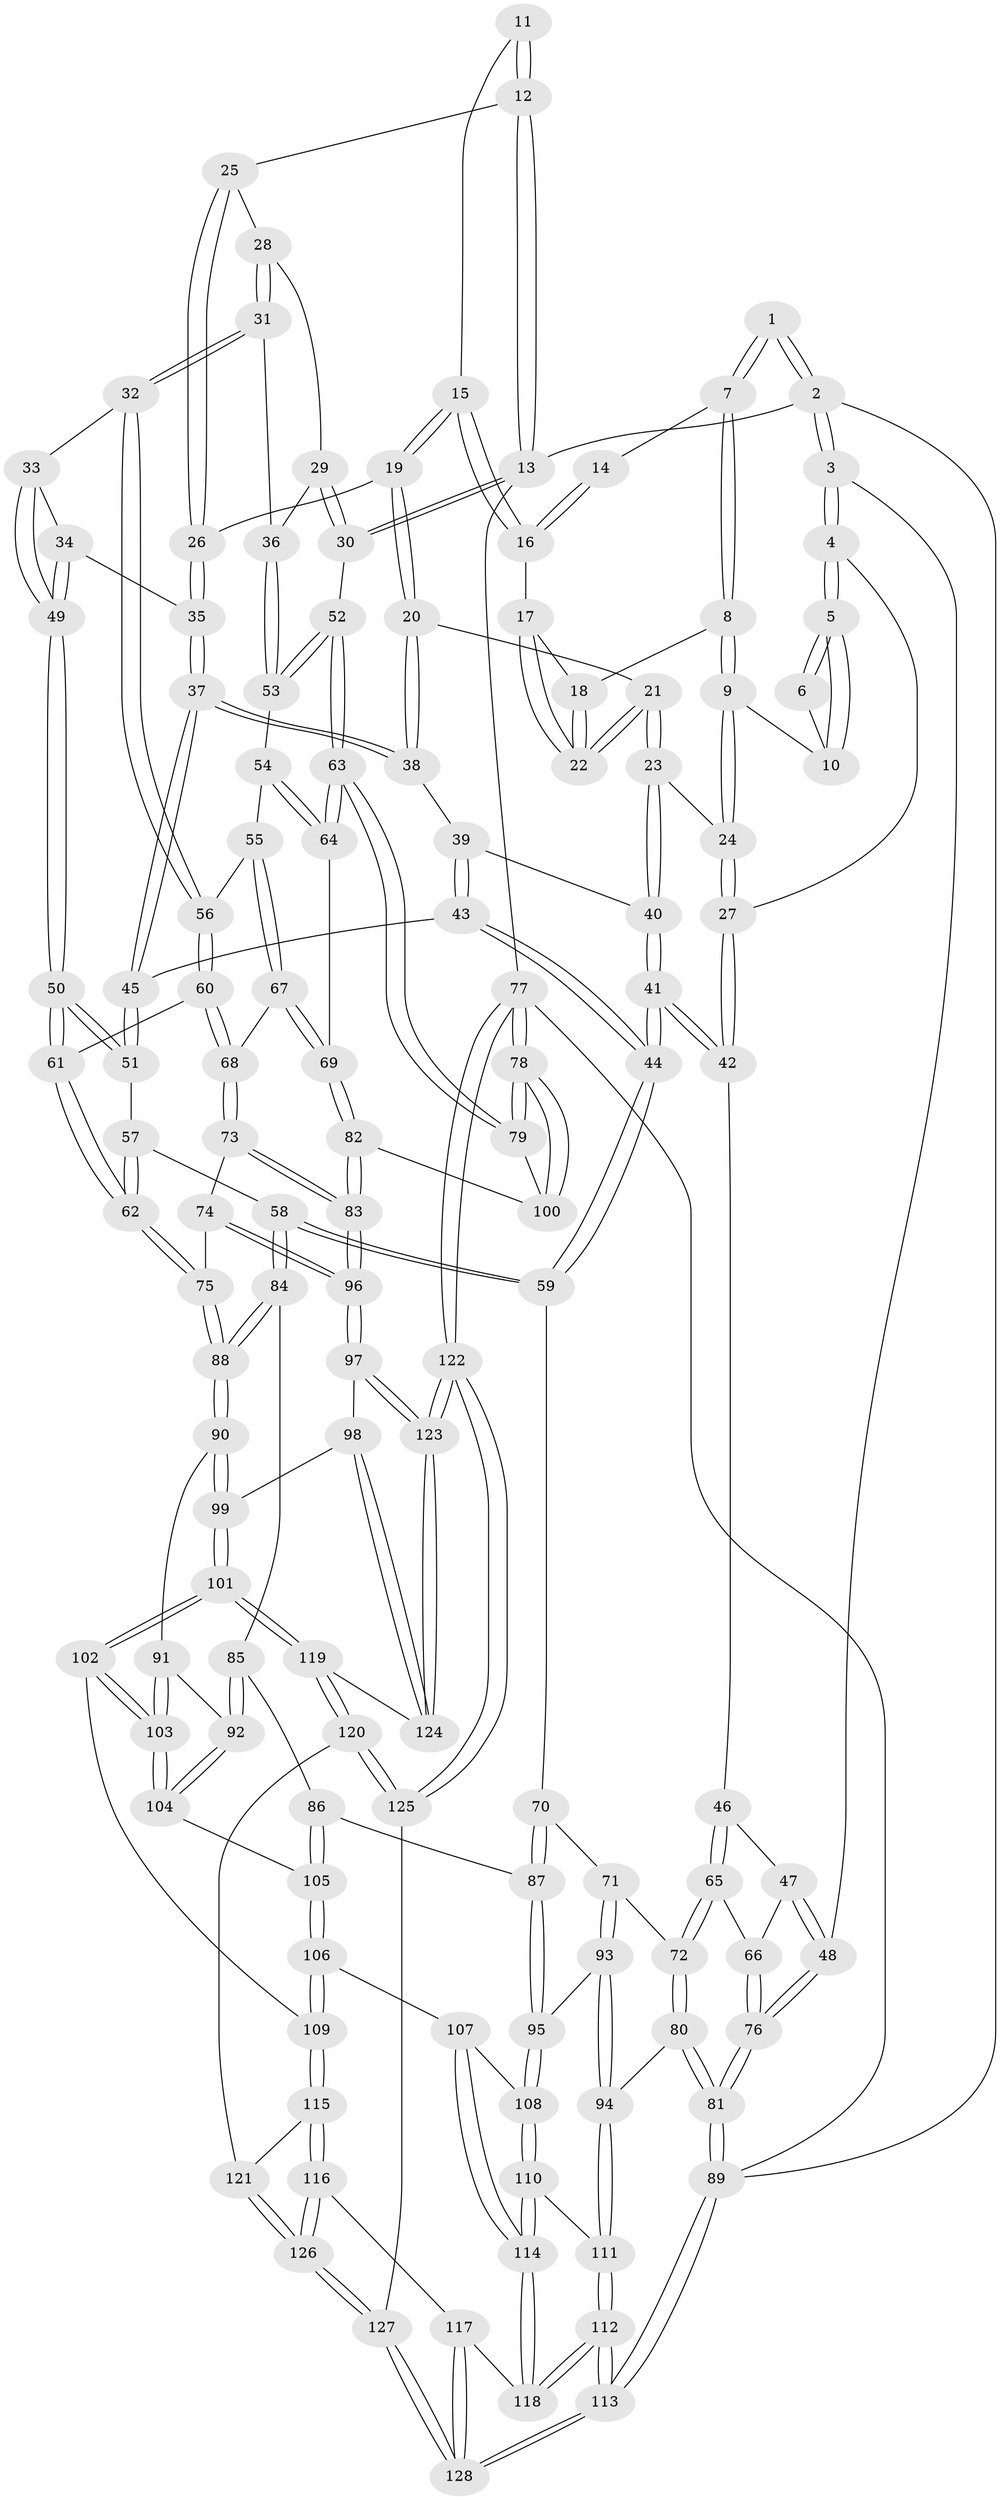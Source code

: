 // coarse degree distribution, {4: 0.4025974025974026, 6: 0.1038961038961039, 5: 0.36363636363636365, 3: 0.12987012987012986}
// Generated by graph-tools (version 1.1) at 2025/52/02/27/25 19:52:42]
// undirected, 128 vertices, 317 edges
graph export_dot {
graph [start="1"]
  node [color=gray90,style=filled];
  1 [pos="+0.08809578955719433+0"];
  2 [pos="+0+0"];
  3 [pos="+0+0.23079162297108594"];
  4 [pos="+0.012355513433943586+0.17839497542881255"];
  5 [pos="+0.05332270079213462+0.11301095451214588"];
  6 [pos="+0.08552490783089924+0"];
  7 [pos="+0.2459335180272057+0"];
  8 [pos="+0.2563640939907037+0"];
  9 [pos="+0.21423677768208177+0.07389491124336399"];
  10 [pos="+0.12232213761690833+0.06650917096448981"];
  11 [pos="+0.5379348808652225+0"];
  12 [pos="+0.7359985283656016+0"];
  13 [pos="+1+0"];
  14 [pos="+0.3441858135212367+0"];
  15 [pos="+0.462584362936913+0.04222386945372748"];
  16 [pos="+0.4001243754776013+0.04044416484994006"];
  17 [pos="+0.3950368340670083+0.04251481997675809"];
  18 [pos="+0.25763289201169404+0"];
  19 [pos="+0.46608429563347825+0.12470520049304953"];
  20 [pos="+0.42212873892816305+0.1490475796571082"];
  21 [pos="+0.36456672016557423+0.11818260409299981"];
  22 [pos="+0.3587153250180689+0.09907166716335239"];
  23 [pos="+0.26074420223419636+0.161415876482308"];
  24 [pos="+0.21598930968804944+0.1421616284867251"];
  25 [pos="+0.742723687870514+0"];
  26 [pos="+0.5503514662498182+0.14402246215994688"];
  27 [pos="+0.13255781933486152+0.20585568507644098"];
  28 [pos="+0.7572416062904822+0"];
  29 [pos="+0.9753819153094184+0.068594658468124"];
  30 [pos="+1+0.0016574252723312991"];
  31 [pos="+0.8192097893512941+0.2155153944604846"];
  32 [pos="+0.8076139793331968+0.22713706212230123"];
  33 [pos="+0.8052504660735367+0.2283900446032539"];
  34 [pos="+0.5821236673242057+0.2603044512396477"];
  35 [pos="+0.5818639855034355+0.2602267422188014"];
  36 [pos="+0.8950115483628339+0.23696707510897846"];
  37 [pos="+0.5696123724548326+0.26764647409186365"];
  38 [pos="+0.4146105487349552+0.18688343733115392"];
  39 [pos="+0.3969297277093329+0.2364760472567328"];
  40 [pos="+0.28622467724500117+0.20760911725965692"];
  41 [pos="+0.24241243874310603+0.41780393149187145"];
  42 [pos="+0.2170946771001373+0.4067159539386825"];
  43 [pos="+0.40434064440337547+0.2878286832085399"];
  44 [pos="+0.26410560946471284+0.4341656577847627"];
  45 [pos="+0.5087282090661744+0.31467681789634583"];
  46 [pos="+0.1468606963123789+0.414126913763547"];
  47 [pos="+0+0.3897065147329623"];
  48 [pos="+0+0.2964286068451832"];
  49 [pos="+0.6605580423081987+0.4362549096809287"];
  50 [pos="+0.6593138000357405+0.4432627063462203"];
  51 [pos="+0.5101094006245145+0.350321224667945"];
  52 [pos="+1+0.30752385025057155"];
  53 [pos="+1+0.3044953388621163"];
  54 [pos="+0.9124693527608049+0.45361593658732946"];
  55 [pos="+0.8670344184004882+0.4754350211931238"];
  56 [pos="+0.8115853125252595+0.3839141674520012"];
  57 [pos="+0.5047129094451357+0.3680648694175097"];
  58 [pos="+0.30899572843749057+0.4721341422058264"];
  59 [pos="+0.26466464649169613+0.435302144571736"];
  60 [pos="+0.7040312016686154+0.4915792319006408"];
  61 [pos="+0.6604300320058363+0.47002664910599723"];
  62 [pos="+0.5290495101736502+0.5462964056689034"];
  63 [pos="+1+0.5596792728521269"];
  64 [pos="+0.9874456268563168+0.5902660935278934"];
  65 [pos="+0.05428388129741711+0.5572999901562486"];
  66 [pos="+0.04158338724230755+0.5511199755897942"];
  67 [pos="+0.8481356161530936+0.5022651528888729"];
  68 [pos="+0.7442319138822955+0.5259605710471976"];
  69 [pos="+0.9169852928243172+0.6200180419534292"];
  70 [pos="+0.1920956379314975+0.5455668789140079"];
  71 [pos="+0.13273259961715703+0.6001469632823423"];
  72 [pos="+0.06557664658860697+0.5777690688688747"];
  73 [pos="+0.745475968051917+0.5506205427579569"];
  74 [pos="+0.6263930790041836+0.6224525311313286"];
  75 [pos="+0.5268086749446024+0.5488448730739952"];
  76 [pos="+0+0.5772858586612873"];
  77 [pos="+1+1"];
  78 [pos="+1+1"];
  79 [pos="+1+0.5914333303823186"];
  80 [pos="+0+0.7063312749161561"];
  81 [pos="+0+0.7412507289267085"];
  82 [pos="+0.8425157953427669+0.74805938889447"];
  83 [pos="+0.7704825214187422+0.756695285280347"];
  84 [pos="+0.33078200108739314+0.49717546817440633"];
  85 [pos="+0.32111663519150013+0.541262509890892"];
  86 [pos="+0.2358831918780808+0.6771096194739565"];
  87 [pos="+0.22891695414684265+0.6781393106903522"];
  88 [pos="+0.49422198107956633+0.5675952630406966"];
  89 [pos="+0+1"];
  90 [pos="+0.49411103839443693+0.5691321292355126"];
  91 [pos="+0.44956496676684077+0.646779391943376"];
  92 [pos="+0.32917928823223275+0.6872906390508324"];
  93 [pos="+0.13665295446430156+0.7106716752829219"];
  94 [pos="+0.08992346481135972+0.7310375448330894"];
  95 [pos="+0.16037633444360744+0.7168157691759781"];
  96 [pos="+0.7666746453585491+0.7591814306113833"];
  97 [pos="+0.7470157817044998+0.7803189095343581"];
  98 [pos="+0.7151210836272246+0.7844005843341508"];
  99 [pos="+0.533789664953697+0.658872610057723"];
  100 [pos="+0.8465452217525962+0.7501374672545303"];
  101 [pos="+0.5192860505517983+0.8298492019851134"];
  102 [pos="+0.43335845717238447+0.7782123266939495"];
  103 [pos="+0.42896834404898837+0.7362454217074117"];
  104 [pos="+0.3263546640200679+0.6937582923325711"];
  105 [pos="+0.30885927209458286+0.711290099053904"];
  106 [pos="+0.30854638739438517+0.7913734556352642"];
  107 [pos="+0.2289347858162766+0.7804730893861451"];
  108 [pos="+0.1788600795359455+0.741718640227161"];
  109 [pos="+0.3262973670274382+0.8141647530942625"];
  110 [pos="+0.16100319949919045+0.8558562201076164"];
  111 [pos="+0.09200957161530925+0.8077676126151795"];
  112 [pos="+0+1"];
  113 [pos="+0+1"];
  114 [pos="+0.18491433590908027+0.894553967852103"];
  115 [pos="+0.32364763222883164+0.8348019605791176"];
  116 [pos="+0.2959457997692119+0.9255027843802215"];
  117 [pos="+0.2637308576447882+0.9181900241786662"];
  118 [pos="+0.18503593783755262+0.8951059513485495"];
  119 [pos="+0.5347254973204071+0.8489808171936855"];
  120 [pos="+0.5127978973507501+0.884844269888511"];
  121 [pos="+0.47574792650910025+0.9000596539063017"];
  122 [pos="+0.7971736677921298+1"];
  123 [pos="+0.7720248132301382+1"];
  124 [pos="+0.5441012832105095+0.848208307443178"];
  125 [pos="+0.5521432269456129+1"];
  126 [pos="+0.33116779513451655+0.9925060463102093"];
  127 [pos="+0.33422170053184963+1"];
  128 [pos="+0+1"];
  1 -- 2;
  1 -- 2;
  1 -- 7;
  1 -- 7;
  2 -- 3;
  2 -- 3;
  2 -- 13;
  2 -- 89;
  3 -- 4;
  3 -- 4;
  3 -- 48;
  4 -- 5;
  4 -- 5;
  4 -- 27;
  5 -- 6;
  5 -- 6;
  5 -- 10;
  5 -- 10;
  6 -- 10;
  7 -- 8;
  7 -- 8;
  7 -- 14;
  8 -- 9;
  8 -- 9;
  8 -- 18;
  9 -- 10;
  9 -- 24;
  9 -- 24;
  11 -- 12;
  11 -- 12;
  11 -- 15;
  12 -- 13;
  12 -- 13;
  12 -- 25;
  13 -- 30;
  13 -- 30;
  13 -- 77;
  14 -- 16;
  14 -- 16;
  15 -- 16;
  15 -- 16;
  15 -- 19;
  15 -- 19;
  16 -- 17;
  17 -- 18;
  17 -- 22;
  17 -- 22;
  18 -- 22;
  18 -- 22;
  19 -- 20;
  19 -- 20;
  19 -- 26;
  20 -- 21;
  20 -- 38;
  20 -- 38;
  21 -- 22;
  21 -- 22;
  21 -- 23;
  21 -- 23;
  23 -- 24;
  23 -- 40;
  23 -- 40;
  24 -- 27;
  24 -- 27;
  25 -- 26;
  25 -- 26;
  25 -- 28;
  26 -- 35;
  26 -- 35;
  27 -- 42;
  27 -- 42;
  28 -- 29;
  28 -- 31;
  28 -- 31;
  29 -- 30;
  29 -- 30;
  29 -- 36;
  30 -- 52;
  31 -- 32;
  31 -- 32;
  31 -- 36;
  32 -- 33;
  32 -- 56;
  32 -- 56;
  33 -- 34;
  33 -- 49;
  33 -- 49;
  34 -- 35;
  34 -- 49;
  34 -- 49;
  35 -- 37;
  35 -- 37;
  36 -- 53;
  36 -- 53;
  37 -- 38;
  37 -- 38;
  37 -- 45;
  37 -- 45;
  38 -- 39;
  39 -- 40;
  39 -- 43;
  39 -- 43;
  40 -- 41;
  40 -- 41;
  41 -- 42;
  41 -- 42;
  41 -- 44;
  41 -- 44;
  42 -- 46;
  43 -- 44;
  43 -- 44;
  43 -- 45;
  44 -- 59;
  44 -- 59;
  45 -- 51;
  45 -- 51;
  46 -- 47;
  46 -- 65;
  46 -- 65;
  47 -- 48;
  47 -- 48;
  47 -- 66;
  48 -- 76;
  48 -- 76;
  49 -- 50;
  49 -- 50;
  50 -- 51;
  50 -- 51;
  50 -- 61;
  50 -- 61;
  51 -- 57;
  52 -- 53;
  52 -- 53;
  52 -- 63;
  52 -- 63;
  53 -- 54;
  54 -- 55;
  54 -- 64;
  54 -- 64;
  55 -- 56;
  55 -- 67;
  55 -- 67;
  56 -- 60;
  56 -- 60;
  57 -- 58;
  57 -- 62;
  57 -- 62;
  58 -- 59;
  58 -- 59;
  58 -- 84;
  58 -- 84;
  59 -- 70;
  60 -- 61;
  60 -- 68;
  60 -- 68;
  61 -- 62;
  61 -- 62;
  62 -- 75;
  62 -- 75;
  63 -- 64;
  63 -- 64;
  63 -- 79;
  63 -- 79;
  64 -- 69;
  65 -- 66;
  65 -- 72;
  65 -- 72;
  66 -- 76;
  66 -- 76;
  67 -- 68;
  67 -- 69;
  67 -- 69;
  68 -- 73;
  68 -- 73;
  69 -- 82;
  69 -- 82;
  70 -- 71;
  70 -- 87;
  70 -- 87;
  71 -- 72;
  71 -- 93;
  71 -- 93;
  72 -- 80;
  72 -- 80;
  73 -- 74;
  73 -- 83;
  73 -- 83;
  74 -- 75;
  74 -- 96;
  74 -- 96;
  75 -- 88;
  75 -- 88;
  76 -- 81;
  76 -- 81;
  77 -- 78;
  77 -- 78;
  77 -- 122;
  77 -- 122;
  77 -- 89;
  78 -- 79;
  78 -- 79;
  78 -- 100;
  78 -- 100;
  79 -- 100;
  80 -- 81;
  80 -- 81;
  80 -- 94;
  81 -- 89;
  81 -- 89;
  82 -- 83;
  82 -- 83;
  82 -- 100;
  83 -- 96;
  83 -- 96;
  84 -- 85;
  84 -- 88;
  84 -- 88;
  85 -- 86;
  85 -- 92;
  85 -- 92;
  86 -- 87;
  86 -- 105;
  86 -- 105;
  87 -- 95;
  87 -- 95;
  88 -- 90;
  88 -- 90;
  89 -- 113;
  89 -- 113;
  90 -- 91;
  90 -- 99;
  90 -- 99;
  91 -- 92;
  91 -- 103;
  91 -- 103;
  92 -- 104;
  92 -- 104;
  93 -- 94;
  93 -- 94;
  93 -- 95;
  94 -- 111;
  94 -- 111;
  95 -- 108;
  95 -- 108;
  96 -- 97;
  96 -- 97;
  97 -- 98;
  97 -- 123;
  97 -- 123;
  98 -- 99;
  98 -- 124;
  98 -- 124;
  99 -- 101;
  99 -- 101;
  101 -- 102;
  101 -- 102;
  101 -- 119;
  101 -- 119;
  102 -- 103;
  102 -- 103;
  102 -- 109;
  103 -- 104;
  103 -- 104;
  104 -- 105;
  105 -- 106;
  105 -- 106;
  106 -- 107;
  106 -- 109;
  106 -- 109;
  107 -- 108;
  107 -- 114;
  107 -- 114;
  108 -- 110;
  108 -- 110;
  109 -- 115;
  109 -- 115;
  110 -- 111;
  110 -- 114;
  110 -- 114;
  111 -- 112;
  111 -- 112;
  112 -- 113;
  112 -- 113;
  112 -- 118;
  112 -- 118;
  113 -- 128;
  113 -- 128;
  114 -- 118;
  114 -- 118;
  115 -- 116;
  115 -- 116;
  115 -- 121;
  116 -- 117;
  116 -- 126;
  116 -- 126;
  117 -- 118;
  117 -- 128;
  117 -- 128;
  119 -- 120;
  119 -- 120;
  119 -- 124;
  120 -- 121;
  120 -- 125;
  120 -- 125;
  121 -- 126;
  121 -- 126;
  122 -- 123;
  122 -- 123;
  122 -- 125;
  122 -- 125;
  123 -- 124;
  123 -- 124;
  125 -- 127;
  126 -- 127;
  126 -- 127;
  127 -- 128;
  127 -- 128;
}
